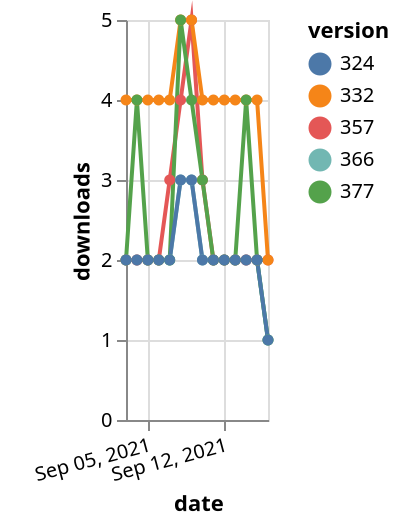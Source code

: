 {"$schema": "https://vega.github.io/schema/vega-lite/v5.json", "description": "A simple bar chart with embedded data.", "data": {"values": [{"date": "2021-09-03", "total": 2322, "delta": 2, "version": "366"}, {"date": "2021-09-04", "total": 2324, "delta": 2, "version": "366"}, {"date": "2021-09-05", "total": 2326, "delta": 2, "version": "366"}, {"date": "2021-09-06", "total": 2328, "delta": 2, "version": "366"}, {"date": "2021-09-07", "total": 2330, "delta": 2, "version": "366"}, {"date": "2021-09-08", "total": 2333, "delta": 3, "version": "366"}, {"date": "2021-09-09", "total": 2336, "delta": 3, "version": "366"}, {"date": "2021-09-10", "total": 2338, "delta": 2, "version": "366"}, {"date": "2021-09-11", "total": 2340, "delta": 2, "version": "366"}, {"date": "2021-09-12", "total": 2342, "delta": 2, "version": "366"}, {"date": "2021-09-13", "total": 2344, "delta": 2, "version": "366"}, {"date": "2021-09-14", "total": 2346, "delta": 2, "version": "366"}, {"date": "2021-09-15", "total": 2348, "delta": 2, "version": "366"}, {"date": "2021-09-16", "total": 2349, "delta": 1, "version": "366"}, {"date": "2021-09-03", "total": 2944, "delta": 2, "version": "357"}, {"date": "2021-09-04", "total": 2946, "delta": 2, "version": "357"}, {"date": "2021-09-05", "total": 2948, "delta": 2, "version": "357"}, {"date": "2021-09-06", "total": 2950, "delta": 2, "version": "357"}, {"date": "2021-09-07", "total": 2953, "delta": 3, "version": "357"}, {"date": "2021-09-08", "total": 2957, "delta": 4, "version": "357"}, {"date": "2021-09-09", "total": 2962, "delta": 5, "version": "357"}, {"date": "2021-09-10", "total": 2965, "delta": 3, "version": "357"}, {"date": "2021-09-11", "total": 2967, "delta": 2, "version": "357"}, {"date": "2021-09-12", "total": 2969, "delta": 2, "version": "357"}, {"date": "2021-09-13", "total": 2971, "delta": 2, "version": "357"}, {"date": "2021-09-14", "total": 2973, "delta": 2, "version": "357"}, {"date": "2021-09-15", "total": 2975, "delta": 2, "version": "357"}, {"date": "2021-09-16", "total": 2977, "delta": 2, "version": "357"}, {"date": "2021-09-03", "total": 5099, "delta": 4, "version": "332"}, {"date": "2021-09-04", "total": 5103, "delta": 4, "version": "332"}, {"date": "2021-09-05", "total": 5107, "delta": 4, "version": "332"}, {"date": "2021-09-06", "total": 5111, "delta": 4, "version": "332"}, {"date": "2021-09-07", "total": 5115, "delta": 4, "version": "332"}, {"date": "2021-09-08", "total": 5120, "delta": 5, "version": "332"}, {"date": "2021-09-09", "total": 5125, "delta": 5, "version": "332"}, {"date": "2021-09-10", "total": 5129, "delta": 4, "version": "332"}, {"date": "2021-09-11", "total": 5133, "delta": 4, "version": "332"}, {"date": "2021-09-12", "total": 5137, "delta": 4, "version": "332"}, {"date": "2021-09-13", "total": 5141, "delta": 4, "version": "332"}, {"date": "2021-09-14", "total": 5145, "delta": 4, "version": "332"}, {"date": "2021-09-15", "total": 5149, "delta": 4, "version": "332"}, {"date": "2021-09-16", "total": 5151, "delta": 2, "version": "332"}, {"date": "2021-09-03", "total": 2122, "delta": 2, "version": "377"}, {"date": "2021-09-04", "total": 2126, "delta": 4, "version": "377"}, {"date": "2021-09-05", "total": 2128, "delta": 2, "version": "377"}, {"date": "2021-09-06", "total": 2130, "delta": 2, "version": "377"}, {"date": "2021-09-07", "total": 2132, "delta": 2, "version": "377"}, {"date": "2021-09-08", "total": 2137, "delta": 5, "version": "377"}, {"date": "2021-09-09", "total": 2141, "delta": 4, "version": "377"}, {"date": "2021-09-10", "total": 2144, "delta": 3, "version": "377"}, {"date": "2021-09-11", "total": 2146, "delta": 2, "version": "377"}, {"date": "2021-09-12", "total": 2148, "delta": 2, "version": "377"}, {"date": "2021-09-13", "total": 2150, "delta": 2, "version": "377"}, {"date": "2021-09-14", "total": 2154, "delta": 4, "version": "377"}, {"date": "2021-09-15", "total": 2156, "delta": 2, "version": "377"}, {"date": "2021-09-16", "total": 2157, "delta": 1, "version": "377"}, {"date": "2021-09-03", "total": 2670, "delta": 2, "version": "324"}, {"date": "2021-09-04", "total": 2672, "delta": 2, "version": "324"}, {"date": "2021-09-05", "total": 2674, "delta": 2, "version": "324"}, {"date": "2021-09-06", "total": 2676, "delta": 2, "version": "324"}, {"date": "2021-09-07", "total": 2678, "delta": 2, "version": "324"}, {"date": "2021-09-08", "total": 2681, "delta": 3, "version": "324"}, {"date": "2021-09-09", "total": 2684, "delta": 3, "version": "324"}, {"date": "2021-09-10", "total": 2686, "delta": 2, "version": "324"}, {"date": "2021-09-11", "total": 2688, "delta": 2, "version": "324"}, {"date": "2021-09-12", "total": 2690, "delta": 2, "version": "324"}, {"date": "2021-09-13", "total": 2692, "delta": 2, "version": "324"}, {"date": "2021-09-14", "total": 2694, "delta": 2, "version": "324"}, {"date": "2021-09-15", "total": 2696, "delta": 2, "version": "324"}, {"date": "2021-09-16", "total": 2697, "delta": 1, "version": "324"}]}, "width": "container", "mark": {"type": "line", "point": {"filled": true}}, "encoding": {"x": {"field": "date", "type": "temporal", "timeUnit": "yearmonthdate", "title": "date", "axis": {"labelAngle": -15}}, "y": {"field": "delta", "type": "quantitative", "title": "downloads"}, "color": {"field": "version", "type": "nominal"}, "tooltip": {"field": "delta"}}}